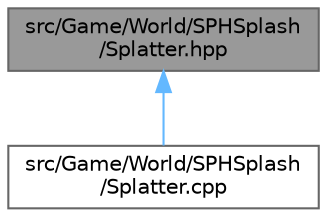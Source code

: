 digraph "src/Game/World/SPHSplash/Splatter.hpp"
{
 // LATEX_PDF_SIZE
  bgcolor="transparent";
  edge [fontname=Helvetica,fontsize=10,labelfontname=Helvetica,labelfontsize=10];
  node [fontname=Helvetica,fontsize=10,shape=box,height=0.2,width=0.4];
  Node1 [id="Node000001",label="src/Game/World/SPHSplash\l/Splatter.hpp",height=0.2,width=0.4,color="gray40", fillcolor="grey60", style="filled", fontcolor="black",tooltip=" "];
  Node1 -> Node2 [id="edge2_Node000001_Node000002",dir="back",color="steelblue1",style="solid",tooltip=" "];
  Node2 [id="Node000002",label="src/Game/World/SPHSplash\l/Splatter.cpp",height=0.2,width=0.4,color="grey40", fillcolor="white", style="filled",URL="$_splatter_8cpp.html",tooltip=" "];
}

